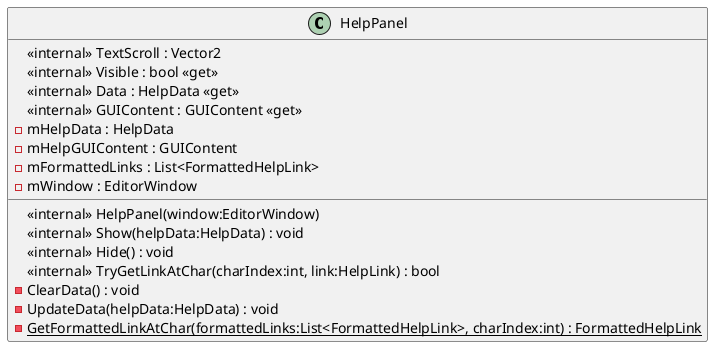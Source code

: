 @startuml
class HelpPanel {
    <<internal>> TextScroll : Vector2
    <<internal>> Visible : bool <<get>>
    <<internal>> Data : HelpData <<get>>
    <<internal>> GUIContent : GUIContent <<get>>
    <<internal>> HelpPanel(window:EditorWindow)
    <<internal>> Show(helpData:HelpData) : void
    <<internal>> Hide() : void
    <<internal>> TryGetLinkAtChar(charIndex:int, link:HelpLink) : bool
    - ClearData() : void
    - UpdateData(helpData:HelpData) : void
    {static} - GetFormattedLinkAtChar(formattedLinks:List<FormattedHelpLink>, charIndex:int) : FormattedHelpLink
    - mHelpData : HelpData
    - mHelpGUIContent : GUIContent
    - mFormattedLinks : List<FormattedHelpLink>
    - mWindow : EditorWindow
}
@enduml
